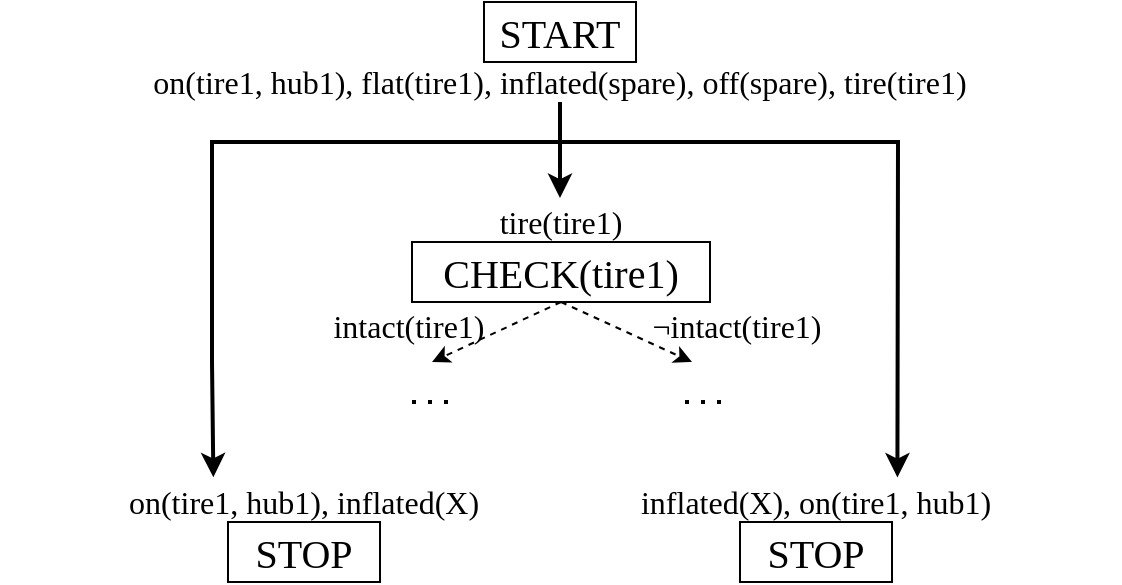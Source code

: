 <mxfile version="22.1.3" type="device">
  <diagram name="Pagina-1" id="dSRs-kC2vbCNl_D_IkwA">
    <mxGraphModel dx="989" dy="500" grid="1" gridSize="10" guides="1" tooltips="1" connect="1" arrows="1" fold="1" page="1" pageScale="1" pageWidth="827" pageHeight="1169" math="0" shadow="0">
      <root>
        <mxCell id="0" />
        <mxCell id="1" parent="0" />
        <mxCell id="zVF-ozqo9N9PJf_awi-E-1" value="START" style="rounded=0;whiteSpace=wrap;html=1;fontSize=20;fontFamily=Times New Roman;" vertex="1" parent="1">
          <mxGeometry x="376" y="170" width="76" height="30" as="geometry" />
        </mxCell>
        <mxCell id="zVF-ozqo9N9PJf_awi-E-2" value="&lt;font style=&quot;font-size: 16px;&quot;&gt;on(tire1, hub1), flat(tire1), inflated(spare), off(spare), tire(tire1)&lt;br style=&quot;font-size: 16px;&quot;&gt;&lt;/font&gt;" style="text;html=1;strokeColor=none;fillColor=none;align=center;verticalAlign=middle;whiteSpace=wrap;rounded=0;fontSize=16;fontFamily=Times New Roman;" vertex="1" parent="1">
          <mxGeometry x="134" y="200" width="560" height="20" as="geometry" />
        </mxCell>
        <mxCell id="zVF-ozqo9N9PJf_awi-E-3" value="STOP" style="rounded=0;whiteSpace=wrap;html=1;fontSize=20;fontFamily=Times New Roman;" vertex="1" parent="1">
          <mxGeometry x="248" y="430" width="76" height="30" as="geometry" />
        </mxCell>
        <mxCell id="zVF-ozqo9N9PJf_awi-E-4" value="on(tire1, hub1), inflated(X)" style="text;html=1;strokeColor=none;fillColor=none;align=center;verticalAlign=middle;whiteSpace=wrap;rounded=0;fontSize=16;fontFamily=Times New Roman;" vertex="1" parent="1">
          <mxGeometry x="158" y="410" width="256" height="20" as="geometry" />
        </mxCell>
        <mxCell id="zVF-ozqo9N9PJf_awi-E-5" value="" style="endArrow=classic;html=1;rounded=0;exitX=0.5;exitY=1;exitDx=0;exitDy=0;strokeWidth=2;entryX=0.323;entryY=-0.119;entryDx=0;entryDy=0;entryPerimeter=0;fontFamily=Times New Roman;" edge="1" parent="1" source="zVF-ozqo9N9PJf_awi-E-2" target="zVF-ozqo9N9PJf_awi-E-4">
          <mxGeometry width="50" height="50" relative="1" as="geometry">
            <mxPoint x="380" y="320" as="sourcePoint" />
            <mxPoint x="375" y="372" as="targetPoint" />
            <Array as="points">
              <mxPoint x="414" y="240" />
              <mxPoint x="240" y="240" />
              <mxPoint x="240" y="350" />
            </Array>
          </mxGeometry>
        </mxCell>
        <mxCell id="zVF-ozqo9N9PJf_awi-E-6" value="STOP" style="rounded=0;whiteSpace=wrap;html=1;fontSize=20;fontFamily=Times New Roman;" vertex="1" parent="1">
          <mxGeometry x="504" y="430" width="76" height="30" as="geometry" />
        </mxCell>
        <mxCell id="zVF-ozqo9N9PJf_awi-E-7" value="inflated(X), on(tire1, hub1)" style="text;html=1;strokeColor=none;fillColor=none;align=center;verticalAlign=middle;whiteSpace=wrap;rounded=0;fontSize=16;fontFamily=Times New Roman;" vertex="1" parent="1">
          <mxGeometry x="414" y="410" width="256" height="20" as="geometry" />
        </mxCell>
        <mxCell id="zVF-ozqo9N9PJf_awi-E-10" value="CHECK(tire1)" style="rounded=0;whiteSpace=wrap;html=1;fontSize=20;fontFamily=Times New Roman;" vertex="1" parent="1">
          <mxGeometry x="340" y="290" width="149" height="30" as="geometry" />
        </mxCell>
        <mxCell id="zVF-ozqo9N9PJf_awi-E-11" value="tire(tire1)" style="text;html=1;strokeColor=none;fillColor=none;align=center;verticalAlign=middle;whiteSpace=wrap;rounded=0;fontSize=16;fontFamily=Times New Roman;" vertex="1" parent="1">
          <mxGeometry x="351.5" y="270" width="125" height="20" as="geometry" />
        </mxCell>
        <mxCell id="zVF-ozqo9N9PJf_awi-E-12" value="" style="endArrow=classic;html=1;rounded=0;exitX=0.5;exitY=1;exitDx=0;exitDy=0;strokeWidth=2;fontFamily=Times New Roman;" edge="1" parent="1" source="zVF-ozqo9N9PJf_awi-E-2">
          <mxGeometry width="50" height="50" relative="1" as="geometry">
            <mxPoint x="410" y="230" as="sourcePoint" />
            <mxPoint x="414" y="268" as="targetPoint" />
          </mxGeometry>
        </mxCell>
        <mxCell id="zVF-ozqo9N9PJf_awi-E-13" value="" style="endArrow=classic;html=1;rounded=0;exitX=0.5;exitY=1;exitDx=0;exitDy=0;dashed=1;fontFamily=Times New Roman;" edge="1" parent="1" source="zVF-ozqo9N9PJf_awi-E-10">
          <mxGeometry width="50" height="50" relative="1" as="geometry">
            <mxPoint x="380" y="440" as="sourcePoint" />
            <mxPoint x="350" y="350" as="targetPoint" />
          </mxGeometry>
        </mxCell>
        <mxCell id="zVF-ozqo9N9PJf_awi-E-14" value="" style="endArrow=classic;html=1;rounded=0;exitX=0.5;exitY=1;exitDx=0;exitDy=0;dashed=1;fontFamily=Times New Roman;" edge="1" parent="1" source="zVF-ozqo9N9PJf_awi-E-10">
          <mxGeometry width="50" height="50" relative="1" as="geometry">
            <mxPoint x="424" y="330" as="sourcePoint" />
            <mxPoint x="480" y="350" as="targetPoint" />
          </mxGeometry>
        </mxCell>
        <mxCell id="zVF-ozqo9N9PJf_awi-E-16" value="intact(tire1)" style="text;html=1;strokeColor=none;fillColor=none;align=center;verticalAlign=middle;whiteSpace=wrap;rounded=0;fontSize=16;fontFamily=Times New Roman;" vertex="1" parent="1">
          <mxGeometry x="276" y="322" width="125" height="20" as="geometry" />
        </mxCell>
        <mxCell id="zVF-ozqo9N9PJf_awi-E-17" value="¬intact(tire1)" style="text;html=1;strokeColor=none;fillColor=none;align=center;verticalAlign=middle;whiteSpace=wrap;rounded=0;fontSize=16;fontFamily=Times New Roman;" vertex="1" parent="1">
          <mxGeometry x="440" y="322" width="125" height="20" as="geometry" />
        </mxCell>
        <mxCell id="zVF-ozqo9N9PJf_awi-E-20" value="" style="endArrow=classic;html=1;rounded=0;exitX=0.5;exitY=1;exitDx=0;exitDy=0;entryX=0.659;entryY=-0.114;entryDx=0;entryDy=0;entryPerimeter=0;strokeWidth=2;fontFamily=Times New Roman;" edge="1" parent="1" source="zVF-ozqo9N9PJf_awi-E-2" target="zVF-ozqo9N9PJf_awi-E-7">
          <mxGeometry width="50" height="50" relative="1" as="geometry">
            <mxPoint x="380" y="390" as="sourcePoint" />
            <mxPoint x="430" y="340" as="targetPoint" />
            <Array as="points">
              <mxPoint x="414" y="240" />
              <mxPoint x="583" y="240" />
            </Array>
          </mxGeometry>
        </mxCell>
        <mxCell id="zVF-ozqo9N9PJf_awi-E-22" value="" style="endArrow=none;dashed=1;html=1;dashPattern=1 3;strokeWidth=2;rounded=0;fontFamily=Times New Roman;" edge="1" parent="1">
          <mxGeometry width="50" height="50" relative="1" as="geometry">
            <mxPoint x="340" y="370" as="sourcePoint" />
            <mxPoint x="360" y="370" as="targetPoint" />
          </mxGeometry>
        </mxCell>
        <mxCell id="zVF-ozqo9N9PJf_awi-E-23" value="" style="endArrow=none;dashed=1;html=1;dashPattern=1 3;strokeWidth=2;rounded=0;fontFamily=Times New Roman;" edge="1" parent="1">
          <mxGeometry width="50" height="50" relative="1" as="geometry">
            <mxPoint x="476.5" y="370" as="sourcePoint" />
            <mxPoint x="496.5" y="370" as="targetPoint" />
          </mxGeometry>
        </mxCell>
      </root>
    </mxGraphModel>
  </diagram>
</mxfile>
